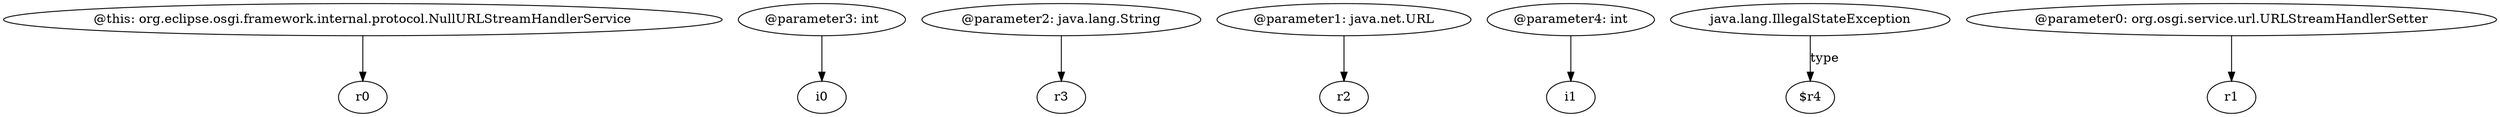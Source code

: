 digraph g {
0[label="@this: org.eclipse.osgi.framework.internal.protocol.NullURLStreamHandlerService"]
1[label="r0"]
0->1[label=""]
2[label="@parameter3: int"]
3[label="i0"]
2->3[label=""]
4[label="@parameter2: java.lang.String"]
5[label="r3"]
4->5[label=""]
6[label="@parameter1: java.net.URL"]
7[label="r2"]
6->7[label=""]
8[label="@parameter4: int"]
9[label="i1"]
8->9[label=""]
10[label="java.lang.IllegalStateException"]
11[label="$r4"]
10->11[label="type"]
12[label="@parameter0: org.osgi.service.url.URLStreamHandlerSetter"]
13[label="r1"]
12->13[label=""]
}